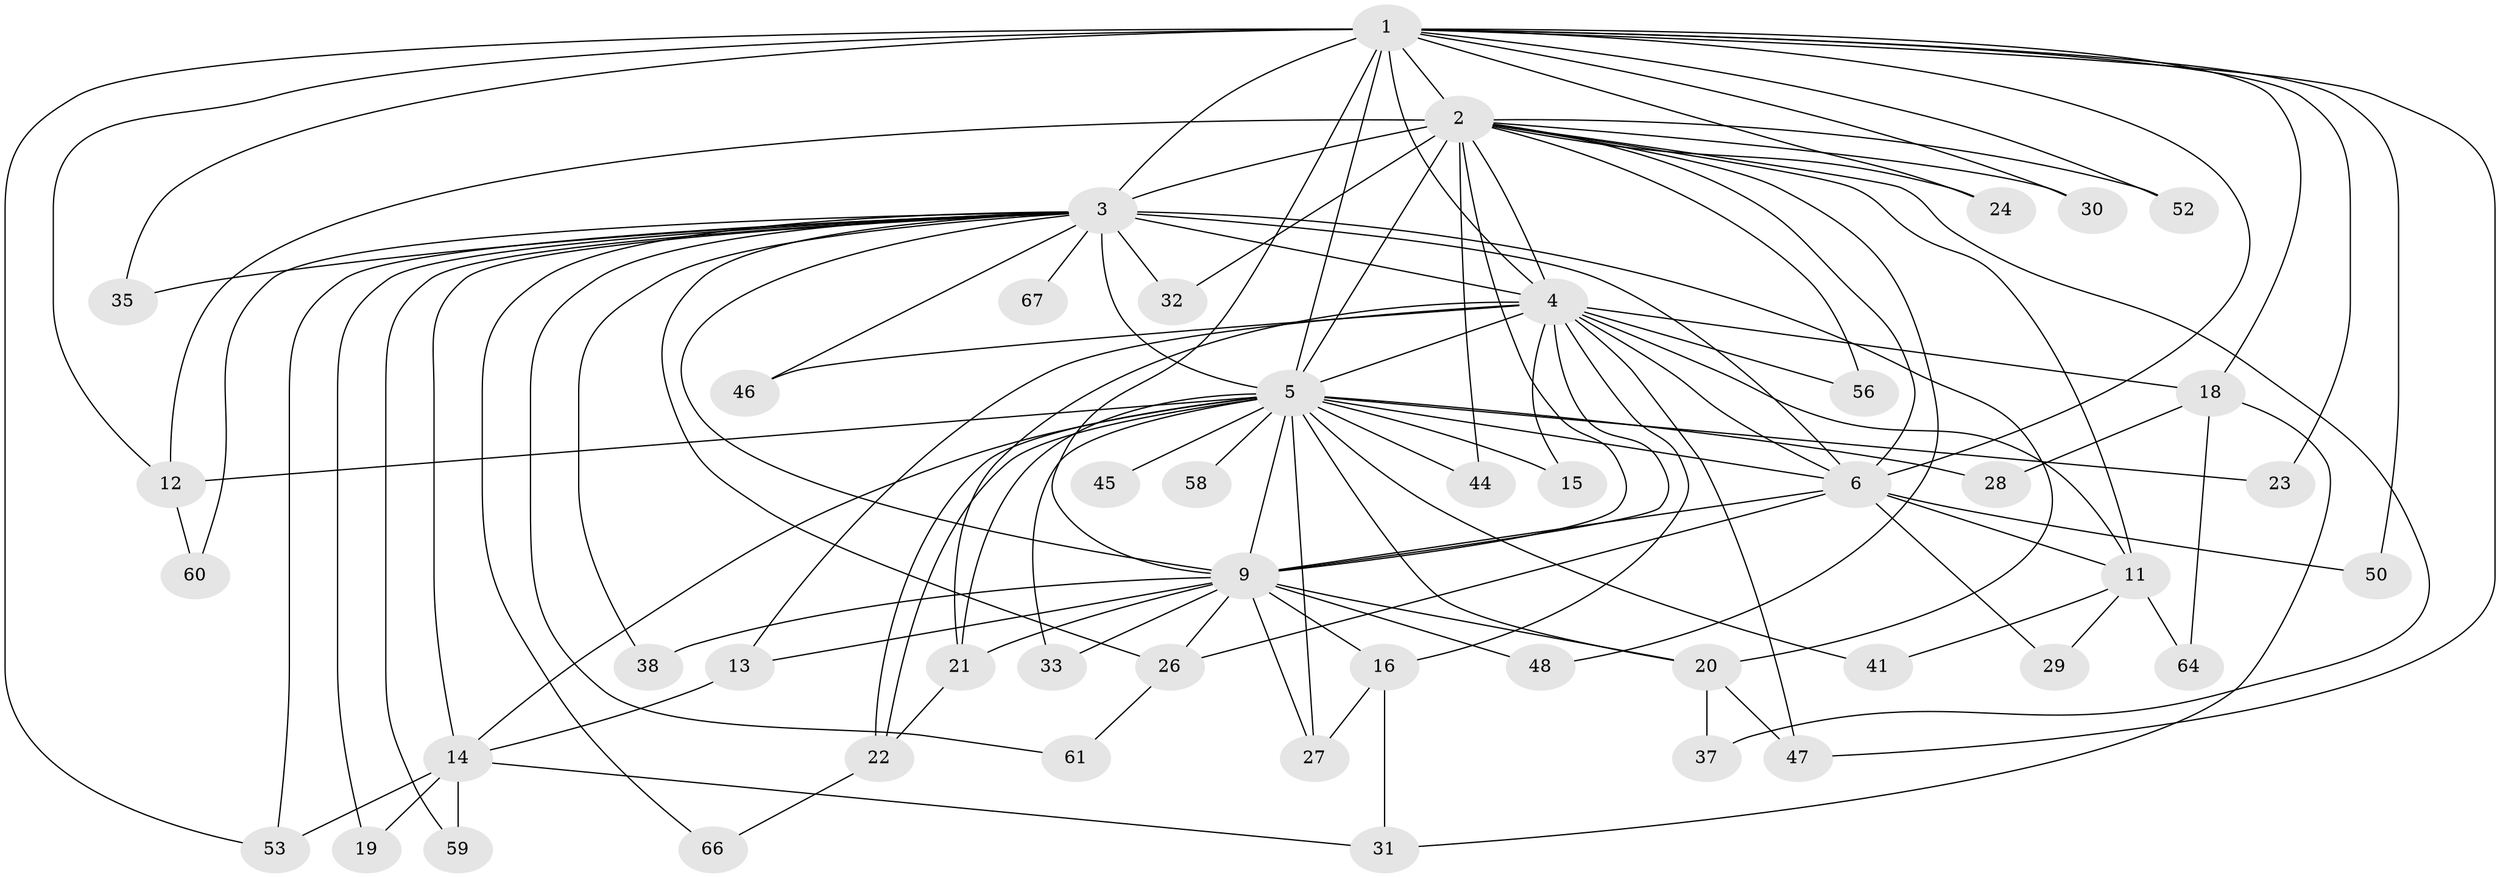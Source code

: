// Generated by graph-tools (version 1.1) at 2025/23/03/03/25 07:23:44]
// undirected, 48 vertices, 111 edges
graph export_dot {
graph [start="1"]
  node [color=gray90,style=filled];
  1 [super="+42"];
  2 [super="+10"];
  3 [super="+8"];
  4 [super="+17"];
  5 [super="+7"];
  6 [super="+39"];
  9 [super="+25"];
  11 [super="+62"];
  12 [super="+34"];
  13 [super="+63"];
  14 [super="+55"];
  15;
  16 [super="+54"];
  18;
  19;
  20 [super="+36"];
  21 [super="+57"];
  22 [super="+51"];
  23;
  24;
  26 [super="+40"];
  27;
  28;
  29;
  30;
  31 [super="+49"];
  32;
  33 [super="+43"];
  35;
  37;
  38;
  41;
  44;
  45;
  46;
  47 [super="+65"];
  48;
  50;
  52;
  53;
  56;
  58;
  59;
  60;
  61;
  64;
  66;
  67;
  1 -- 2 [weight=2];
  1 -- 3 [weight=2];
  1 -- 4;
  1 -- 5 [weight=3];
  1 -- 6;
  1 -- 9;
  1 -- 12;
  1 -- 18;
  1 -- 23;
  1 -- 24;
  1 -- 30;
  1 -- 35;
  1 -- 47;
  1 -- 50;
  1 -- 53;
  1 -- 52;
  2 -- 3 [weight=4];
  2 -- 4 [weight=2];
  2 -- 5 [weight=4];
  2 -- 6 [weight=2];
  2 -- 9 [weight=2];
  2 -- 11;
  2 -- 24;
  2 -- 32;
  2 -- 48;
  2 -- 56;
  2 -- 37;
  2 -- 44;
  2 -- 52;
  2 -- 30;
  2 -- 12;
  3 -- 4 [weight=2];
  3 -- 5 [weight=4];
  3 -- 6 [weight=3];
  3 -- 9 [weight=2];
  3 -- 19;
  3 -- 20;
  3 -- 32;
  3 -- 38;
  3 -- 46;
  3 -- 59;
  3 -- 61;
  3 -- 66;
  3 -- 67 [weight=2];
  3 -- 35;
  3 -- 14;
  3 -- 53;
  3 -- 26;
  3 -- 60;
  4 -- 5 [weight=2];
  4 -- 6;
  4 -- 9 [weight=2];
  4 -- 13 [weight=2];
  4 -- 15;
  4 -- 16;
  4 -- 18;
  4 -- 21;
  4 -- 46;
  4 -- 56;
  4 -- 11;
  4 -- 47;
  5 -- 6 [weight=2];
  5 -- 9 [weight=2];
  5 -- 12;
  5 -- 14;
  5 -- 22;
  5 -- 22;
  5 -- 23;
  5 -- 41;
  5 -- 44;
  5 -- 45 [weight=2];
  5 -- 58 [weight=2];
  5 -- 33 [weight=2];
  5 -- 15;
  5 -- 20;
  5 -- 27;
  5 -- 28;
  5 -- 21;
  6 -- 9;
  6 -- 11;
  6 -- 26;
  6 -- 29;
  6 -- 50;
  9 -- 13;
  9 -- 16;
  9 -- 21;
  9 -- 26;
  9 -- 27;
  9 -- 33;
  9 -- 38;
  9 -- 48;
  9 -- 20;
  11 -- 29;
  11 -- 41;
  11 -- 64;
  12 -- 60;
  13 -- 14;
  14 -- 19;
  14 -- 59;
  14 -- 53;
  14 -- 31;
  16 -- 31;
  16 -- 27;
  18 -- 28;
  18 -- 31;
  18 -- 64;
  20 -- 37;
  20 -- 47;
  21 -- 22;
  22 -- 66;
  26 -- 61;
}
